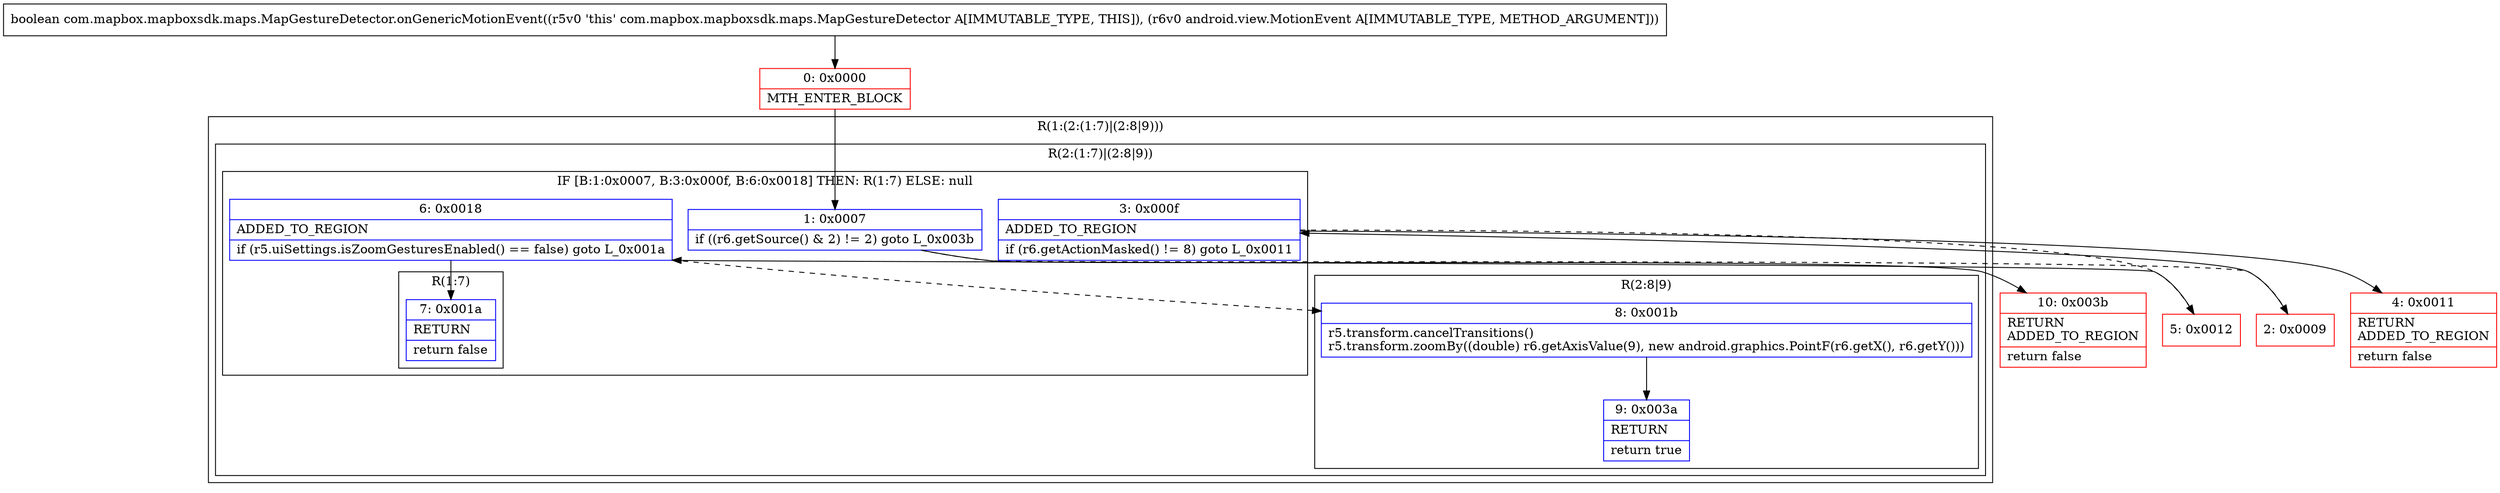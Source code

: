 digraph "CFG forcom.mapbox.mapboxsdk.maps.MapGestureDetector.onGenericMotionEvent(Landroid\/view\/MotionEvent;)Z" {
subgraph cluster_Region_366639822 {
label = "R(1:(2:(1:7)|(2:8|9)))";
node [shape=record,color=blue];
subgraph cluster_Region_474201912 {
label = "R(2:(1:7)|(2:8|9))";
node [shape=record,color=blue];
subgraph cluster_IfRegion_1929014972 {
label = "IF [B:1:0x0007, B:3:0x000f, B:6:0x0018] THEN: R(1:7) ELSE: null";
node [shape=record,color=blue];
Node_1 [shape=record,label="{1\:\ 0x0007|if ((r6.getSource() & 2) != 2) goto L_0x003b\l}"];
Node_3 [shape=record,label="{3\:\ 0x000f|ADDED_TO_REGION\l|if (r6.getActionMasked() != 8) goto L_0x0011\l}"];
Node_6 [shape=record,label="{6\:\ 0x0018|ADDED_TO_REGION\l|if (r5.uiSettings.isZoomGesturesEnabled() == false) goto L_0x001a\l}"];
subgraph cluster_Region_1686577020 {
label = "R(1:7)";
node [shape=record,color=blue];
Node_7 [shape=record,label="{7\:\ 0x001a|RETURN\l|return false\l}"];
}
}
subgraph cluster_Region_583865640 {
label = "R(2:8|9)";
node [shape=record,color=blue];
Node_8 [shape=record,label="{8\:\ 0x001b|r5.transform.cancelTransitions()\lr5.transform.zoomBy((double) r6.getAxisValue(9), new android.graphics.PointF(r6.getX(), r6.getY()))\l}"];
Node_9 [shape=record,label="{9\:\ 0x003a|RETURN\l|return true\l}"];
}
}
}
Node_0 [shape=record,color=red,label="{0\:\ 0x0000|MTH_ENTER_BLOCK\l}"];
Node_2 [shape=record,color=red,label="{2\:\ 0x0009}"];
Node_4 [shape=record,color=red,label="{4\:\ 0x0011|RETURN\lADDED_TO_REGION\l|return false\l}"];
Node_5 [shape=record,color=red,label="{5\:\ 0x0012}"];
Node_10 [shape=record,color=red,label="{10\:\ 0x003b|RETURN\lADDED_TO_REGION\l|return false\l}"];
MethodNode[shape=record,label="{boolean com.mapbox.mapboxsdk.maps.MapGestureDetector.onGenericMotionEvent((r5v0 'this' com.mapbox.mapboxsdk.maps.MapGestureDetector A[IMMUTABLE_TYPE, THIS]), (r6v0 android.view.MotionEvent A[IMMUTABLE_TYPE, METHOD_ARGUMENT])) }"];
MethodNode -> Node_0;
Node_1 -> Node_2[style=dashed];
Node_1 -> Node_10;
Node_3 -> Node_4;
Node_3 -> Node_5[style=dashed];
Node_6 -> Node_7;
Node_6 -> Node_8[style=dashed];
Node_8 -> Node_9;
Node_0 -> Node_1;
Node_2 -> Node_3;
Node_5 -> Node_6;
}

